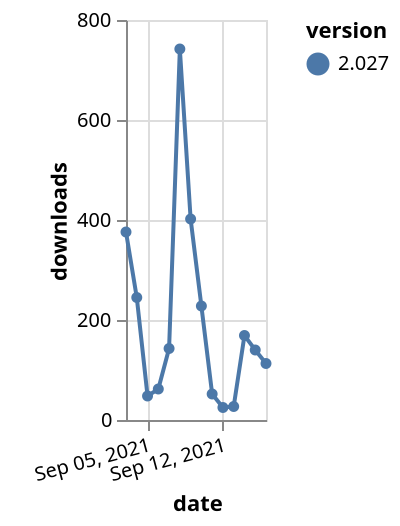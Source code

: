 {"$schema": "https://vega.github.io/schema/vega-lite/v5.json", "description": "A simple bar chart with embedded data.", "data": {"values": [{"date": "2021-09-03", "total": 141693, "delta": 376, "version": "2.027"}, {"date": "2021-09-04", "total": 141938, "delta": 245, "version": "2.027"}, {"date": "2021-09-05", "total": 141986, "delta": 48, "version": "2.027"}, {"date": "2021-09-06", "total": 142048, "delta": 62, "version": "2.027"}, {"date": "2021-09-07", "total": 142191, "delta": 143, "version": "2.027"}, {"date": "2021-09-08", "total": 142933, "delta": 742, "version": "2.027"}, {"date": "2021-09-09", "total": 143335, "delta": 402, "version": "2.027"}, {"date": "2021-09-10", "total": 143563, "delta": 228, "version": "2.027"}, {"date": "2021-09-11", "total": 143615, "delta": 52, "version": "2.027"}, {"date": "2021-09-12", "total": 143640, "delta": 25, "version": "2.027"}, {"date": "2021-09-13", "total": 143667, "delta": 27, "version": "2.027"}, {"date": "2021-09-14", "total": 143836, "delta": 169, "version": "2.027"}, {"date": "2021-09-15", "total": 143976, "delta": 140, "version": "2.027"}, {"date": "2021-09-16", "total": 144089, "delta": 113, "version": "2.027"}]}, "width": "container", "mark": {"type": "line", "point": {"filled": true}}, "encoding": {"x": {"field": "date", "type": "temporal", "timeUnit": "yearmonthdate", "title": "date", "axis": {"labelAngle": -15}}, "y": {"field": "delta", "type": "quantitative", "title": "downloads"}, "color": {"field": "version", "type": "nominal"}, "tooltip": {"field": "delta"}}}